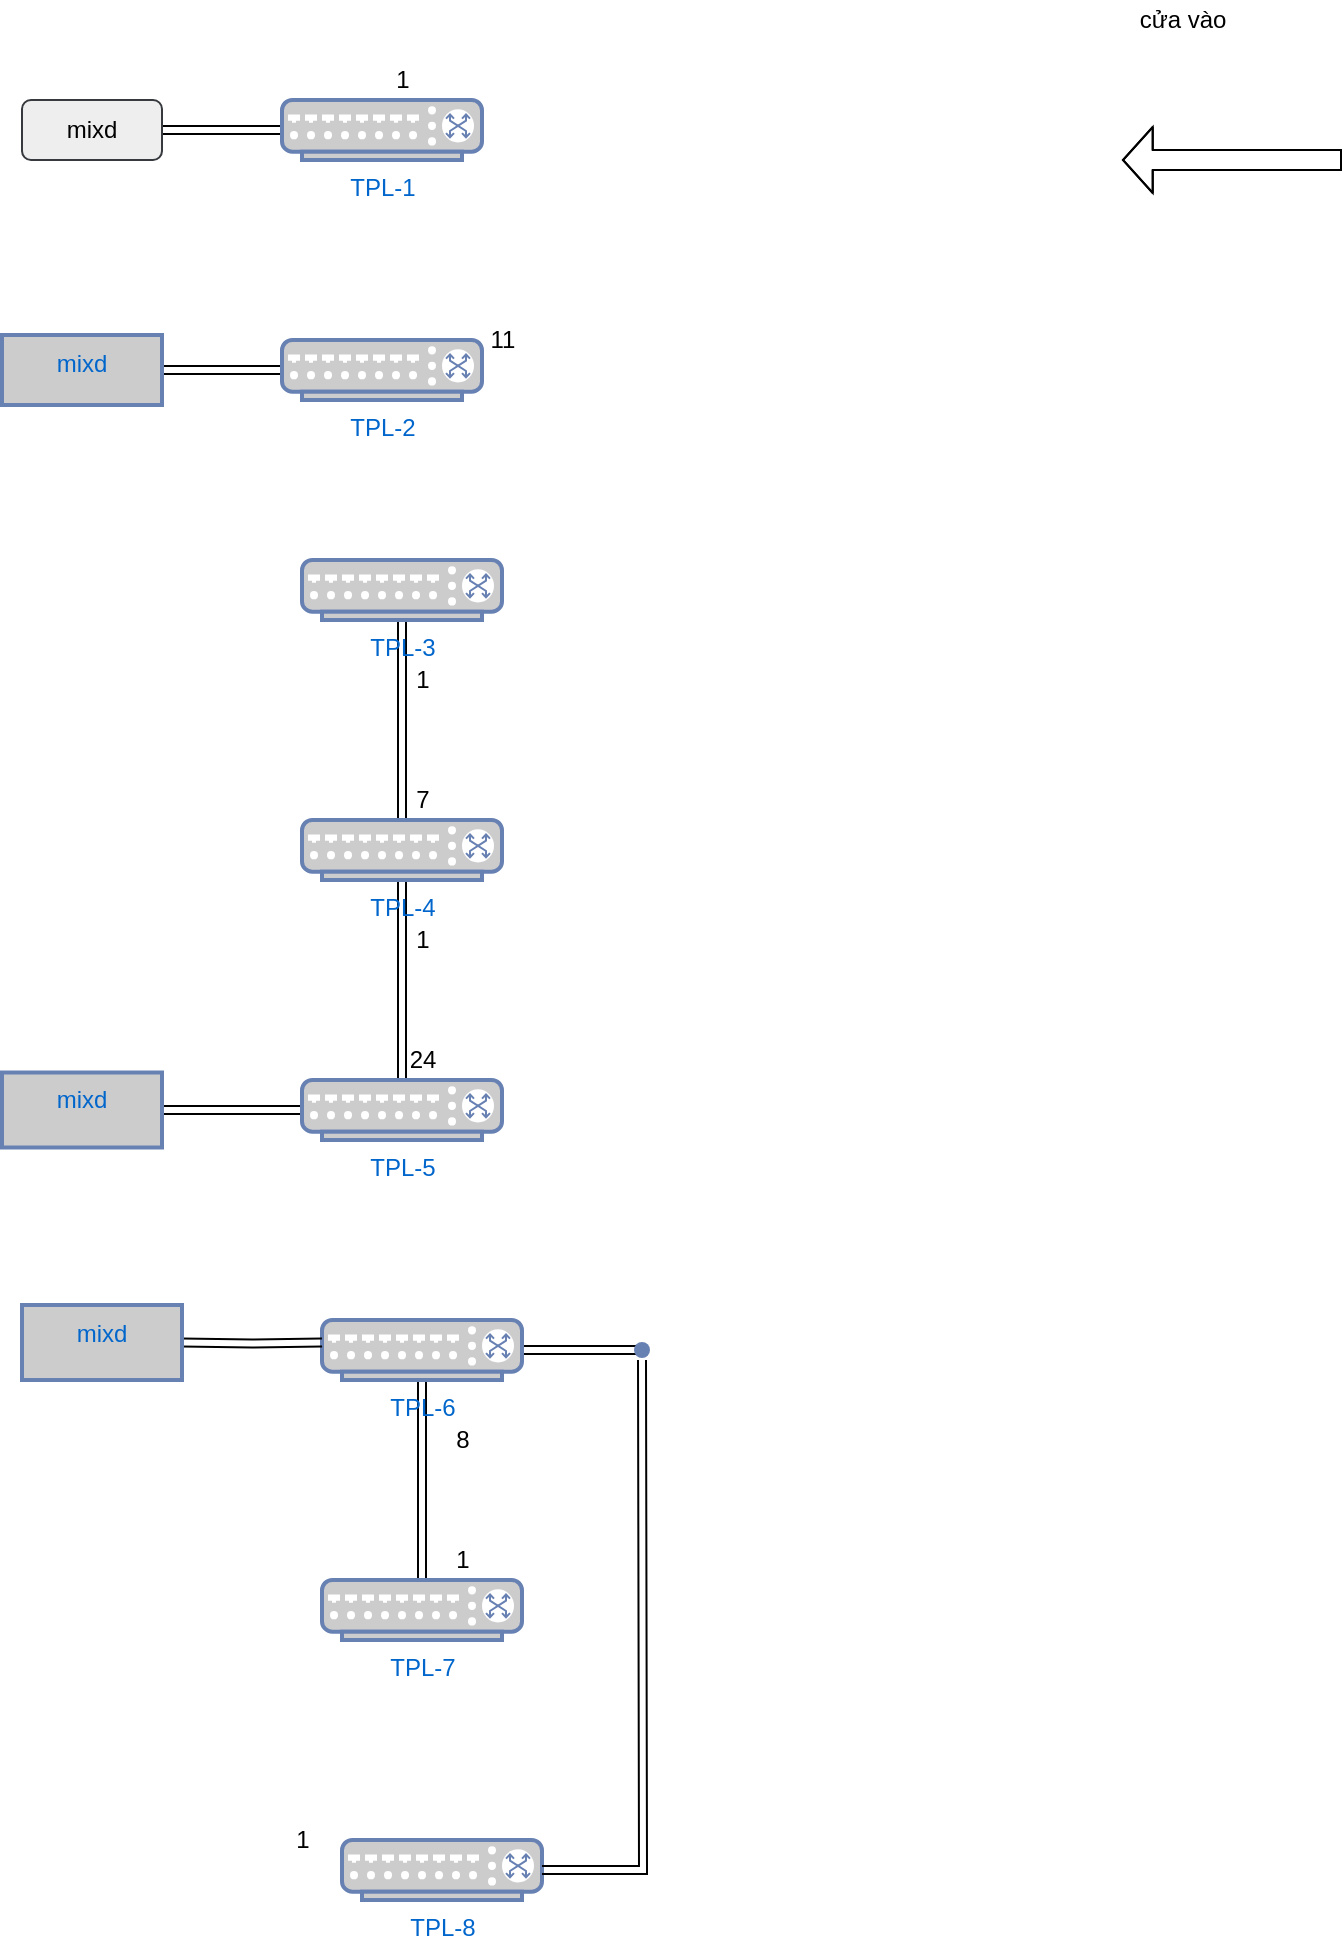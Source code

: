 <mxfile version="17.4.6" type="github">
  <diagram id="H8DLRT5V--WeARVmAtFN" name="Page-1">
    <mxGraphModel dx="2272" dy="754" grid="1" gridSize="10" guides="1" tooltips="1" connect="1" arrows="1" fold="1" page="1" pageScale="1" pageWidth="850" pageHeight="1100" math="0" shadow="0">
      <root>
        <mxCell id="0" />
        <mxCell id="1" parent="0" />
        <mxCell id="3nGKp-kDePq4omz2f8dp-20" value="" style="edgeStyle=orthogonalEdgeStyle;shape=link;rounded=0;orthogonalLoop=1;jettySize=auto;html=1;" edge="1" parent="1" source="3nGKp-kDePq4omz2f8dp-1" target="3nGKp-kDePq4omz2f8dp-4">
          <mxGeometry relative="1" as="geometry" />
        </mxCell>
        <mxCell id="3nGKp-kDePq4omz2f8dp-1" value="TPL-3&lt;br&gt;" style="fontColor=#0066CC;verticalAlign=top;verticalLabelPosition=bottom;labelPosition=center;align=center;html=1;outlineConnect=0;fillColor=#CCCCCC;strokeColor=#6881B3;gradientColor=none;gradientDirection=north;strokeWidth=2;shape=mxgraph.networks.switch;" vertex="1" parent="1">
          <mxGeometry x="70" y="360" width="100" height="30" as="geometry" />
        </mxCell>
        <mxCell id="3nGKp-kDePq4omz2f8dp-2" value="TPL-8" style="fontColor=#0066CC;verticalAlign=top;verticalLabelPosition=bottom;labelPosition=center;align=center;html=1;outlineConnect=0;fillColor=#CCCCCC;strokeColor=#6881B3;gradientColor=none;gradientDirection=north;strokeWidth=2;shape=mxgraph.networks.switch;" vertex="1" parent="1">
          <mxGeometry x="90" y="1000" width="100" height="30" as="geometry" />
        </mxCell>
        <mxCell id="3nGKp-kDePq4omz2f8dp-29" value="" style="edgeStyle=orthogonalEdgeStyle;shape=link;rounded=0;orthogonalLoop=1;jettySize=auto;html=1;" edge="1" parent="1" source="3nGKp-kDePq4omz2f8dp-3" target="3nGKp-kDePq4omz2f8dp-8">
          <mxGeometry relative="1" as="geometry" />
        </mxCell>
        <mxCell id="3nGKp-kDePq4omz2f8dp-3" value="TPL-7" style="fontColor=#0066CC;verticalAlign=top;verticalLabelPosition=bottom;labelPosition=center;align=center;html=1;outlineConnect=0;fillColor=#CCCCCC;strokeColor=#6881B3;gradientColor=none;gradientDirection=north;strokeWidth=2;shape=mxgraph.networks.switch;" vertex="1" parent="1">
          <mxGeometry x="80" y="870" width="100" height="30" as="geometry" />
        </mxCell>
        <mxCell id="3nGKp-kDePq4omz2f8dp-21" value="" style="edgeStyle=orthogonalEdgeStyle;shape=link;rounded=0;orthogonalLoop=1;jettySize=auto;html=1;" edge="1" parent="1" source="3nGKp-kDePq4omz2f8dp-4" target="3nGKp-kDePq4omz2f8dp-6">
          <mxGeometry relative="1" as="geometry" />
        </mxCell>
        <mxCell id="3nGKp-kDePq4omz2f8dp-4" value="TPL-4" style="fontColor=#0066CC;verticalAlign=top;verticalLabelPosition=bottom;labelPosition=center;align=center;html=1;outlineConnect=0;fillColor=#CCCCCC;strokeColor=#6881B3;gradientColor=none;gradientDirection=north;strokeWidth=2;shape=mxgraph.networks.switch;" vertex="1" parent="1">
          <mxGeometry x="70" y="490" width="100" height="30" as="geometry" />
        </mxCell>
        <mxCell id="3nGKp-kDePq4omz2f8dp-18" value="" style="edgeStyle=orthogonalEdgeStyle;shape=link;rounded=0;orthogonalLoop=1;jettySize=auto;html=1;" edge="1" parent="1" source="3nGKp-kDePq4omz2f8dp-5" target="3nGKp-kDePq4omz2f8dp-17">
          <mxGeometry relative="1" as="geometry" />
        </mxCell>
        <mxCell id="3nGKp-kDePq4omz2f8dp-5" value="TPL-2" style="fontColor=#0066CC;verticalAlign=top;verticalLabelPosition=bottom;labelPosition=center;align=center;html=1;outlineConnect=0;fillColor=#CCCCCC;strokeColor=#6881B3;gradientColor=none;gradientDirection=north;strokeWidth=2;shape=mxgraph.networks.switch;" vertex="1" parent="1">
          <mxGeometry x="60" y="250" width="100" height="30" as="geometry" />
        </mxCell>
        <mxCell id="3nGKp-kDePq4omz2f8dp-27" value="" style="edgeStyle=orthogonalEdgeStyle;shape=link;rounded=0;orthogonalLoop=1;jettySize=auto;html=1;" edge="1" parent="1" source="3nGKp-kDePq4omz2f8dp-6" target="3nGKp-kDePq4omz2f8dp-26">
          <mxGeometry relative="1" as="geometry" />
        </mxCell>
        <mxCell id="3nGKp-kDePq4omz2f8dp-6" value="TPL-5" style="fontColor=#0066CC;verticalAlign=top;verticalLabelPosition=bottom;labelPosition=center;align=center;html=1;outlineConnect=0;fillColor=#CCCCCC;strokeColor=#6881B3;gradientColor=none;gradientDirection=north;strokeWidth=2;shape=mxgraph.networks.switch;" vertex="1" parent="1">
          <mxGeometry x="70" y="620" width="100" height="30" as="geometry" />
        </mxCell>
        <mxCell id="3nGKp-kDePq4omz2f8dp-14" style="edgeStyle=orthogonalEdgeStyle;shape=link;rounded=0;orthogonalLoop=1;jettySize=auto;html=1;" edge="1" parent="1" source="3nGKp-kDePq4omz2f8dp-7" target="3nGKp-kDePq4omz2f8dp-15">
          <mxGeometry relative="1" as="geometry">
            <mxPoint x="110" y="60" as="targetPoint" />
          </mxGeometry>
        </mxCell>
        <mxCell id="3nGKp-kDePq4omz2f8dp-7" value="TPL-1" style="fontColor=#0066CC;verticalAlign=top;verticalLabelPosition=bottom;labelPosition=center;align=center;html=1;outlineConnect=0;fillColor=#CCCCCC;strokeColor=#6881B3;gradientColor=none;gradientDirection=north;strokeWidth=2;shape=mxgraph.networks.switch;" vertex="1" parent="1">
          <mxGeometry x="60" y="130" width="100" height="30" as="geometry" />
        </mxCell>
        <mxCell id="3nGKp-kDePq4omz2f8dp-41" value="" style="edgeStyle=none;shape=link;rounded=0;orthogonalLoop=1;jettySize=auto;html=1;" edge="1" parent="1" source="3nGKp-kDePq4omz2f8dp-8" target="3nGKp-kDePq4omz2f8dp-40">
          <mxGeometry relative="1" as="geometry" />
        </mxCell>
        <mxCell id="3nGKp-kDePq4omz2f8dp-8" value="TPL-6" style="fontColor=#0066CC;verticalAlign=top;verticalLabelPosition=bottom;labelPosition=center;align=center;html=1;outlineConnect=0;fillColor=#CCCCCC;strokeColor=#6881B3;gradientColor=none;gradientDirection=north;strokeWidth=2;shape=mxgraph.networks.switch;" vertex="1" parent="1">
          <mxGeometry x="80" y="740" width="100" height="30" as="geometry" />
        </mxCell>
        <mxCell id="3nGKp-kDePq4omz2f8dp-10" value="" style="shape=flexArrow;endArrow=classic;html=1;rounded=0;endWidth=22;endSize=4.62;" edge="1" parent="1">
          <mxGeometry width="50" height="50" relative="1" as="geometry">
            <mxPoint x="590" y="160" as="sourcePoint" />
            <mxPoint x="480" y="160" as="targetPoint" />
            <Array as="points">
              <mxPoint x="540" y="160" />
            </Array>
          </mxGeometry>
        </mxCell>
        <mxCell id="3nGKp-kDePq4omz2f8dp-11" value="cửa vào" style="text;html=1;align=center;verticalAlign=middle;resizable=0;points=[];autosize=1;strokeColor=none;fillColor=none;" vertex="1" parent="1">
          <mxGeometry x="480" y="80" width="60" height="20" as="geometry" />
        </mxCell>
        <mxCell id="3nGKp-kDePq4omz2f8dp-15" value="mixd" style="rounded=1;whiteSpace=wrap;html=1;fillColor=#eeeeee;strokeColor=#36393d;" vertex="1" parent="1">
          <mxGeometry x="-70" y="130" width="70" height="30" as="geometry" />
        </mxCell>
        <mxCell id="3nGKp-kDePq4omz2f8dp-16" value="1" style="text;html=1;align=center;verticalAlign=middle;resizable=0;points=[];autosize=1;strokeColor=none;fillColor=none;" vertex="1" parent="1">
          <mxGeometry x="110" y="110" width="20" height="20" as="geometry" />
        </mxCell>
        <mxCell id="3nGKp-kDePq4omz2f8dp-17" value="mixd" style="whiteSpace=wrap;html=1;verticalAlign=top;fillColor=#CCCCCC;strokeColor=#6881B3;fontColor=#0066CC;gradientColor=none;gradientDirection=north;strokeWidth=2;" vertex="1" parent="1">
          <mxGeometry x="-80" y="247.5" width="80" height="35" as="geometry" />
        </mxCell>
        <mxCell id="3nGKp-kDePq4omz2f8dp-19" value="11" style="text;html=1;align=center;verticalAlign=middle;resizable=0;points=[];autosize=1;strokeColor=none;fillColor=none;" vertex="1" parent="1">
          <mxGeometry x="155" y="240" width="30" height="20" as="geometry" />
        </mxCell>
        <mxCell id="3nGKp-kDePq4omz2f8dp-22" value="1" style="text;html=1;align=center;verticalAlign=middle;resizable=0;points=[];autosize=1;strokeColor=none;fillColor=none;" vertex="1" parent="1">
          <mxGeometry x="120" y="410" width="20" height="20" as="geometry" />
        </mxCell>
        <mxCell id="3nGKp-kDePq4omz2f8dp-23" value="7" style="text;html=1;align=center;verticalAlign=middle;resizable=0;points=[];autosize=1;strokeColor=none;fillColor=none;" vertex="1" parent="1">
          <mxGeometry x="120" y="470" width="20" height="20" as="geometry" />
        </mxCell>
        <mxCell id="3nGKp-kDePq4omz2f8dp-24" value="1" style="text;html=1;align=center;verticalAlign=middle;resizable=0;points=[];autosize=1;strokeColor=none;fillColor=none;" vertex="1" parent="1">
          <mxGeometry x="120" y="540" width="20" height="20" as="geometry" />
        </mxCell>
        <mxCell id="3nGKp-kDePq4omz2f8dp-25" value="24" style="text;html=1;align=center;verticalAlign=middle;resizable=0;points=[];autosize=1;strokeColor=none;fillColor=none;" vertex="1" parent="1">
          <mxGeometry x="115" y="600" width="30" height="20" as="geometry" />
        </mxCell>
        <mxCell id="3nGKp-kDePq4omz2f8dp-26" value="mixd" style="whiteSpace=wrap;html=1;verticalAlign=top;fillColor=#CCCCCC;strokeColor=#6881B3;fontColor=#0066CC;gradientColor=none;gradientDirection=north;strokeWidth=2;" vertex="1" parent="1">
          <mxGeometry x="-80" y="616.25" width="80" height="37.5" as="geometry" />
        </mxCell>
        <mxCell id="3nGKp-kDePq4omz2f8dp-35" value="" style="edgeStyle=orthogonalEdgeStyle;shape=link;rounded=0;orthogonalLoop=1;jettySize=auto;html=1;endArrow=none;" edge="1" parent="1" source="3nGKp-kDePq4omz2f8dp-2">
          <mxGeometry relative="1" as="geometry">
            <mxPoint x="240" y="760" as="targetPoint" />
            <mxPoint x="90" y="1015" as="sourcePoint" />
          </mxGeometry>
        </mxCell>
        <mxCell id="3nGKp-kDePq4omz2f8dp-37" value="8" style="text;html=1;align=center;verticalAlign=middle;resizable=0;points=[];autosize=1;strokeColor=none;fillColor=none;" vertex="1" parent="1">
          <mxGeometry x="140" y="790" width="20" height="20" as="geometry" />
        </mxCell>
        <mxCell id="3nGKp-kDePq4omz2f8dp-38" value="1" style="text;html=1;align=center;verticalAlign=middle;resizable=0;points=[];autosize=1;strokeColor=none;fillColor=none;" vertex="1" parent="1">
          <mxGeometry x="140" y="850" width="20" height="20" as="geometry" />
        </mxCell>
        <mxCell id="3nGKp-kDePq4omz2f8dp-39" value="1" style="text;html=1;align=center;verticalAlign=middle;resizable=0;points=[];autosize=1;strokeColor=none;fillColor=none;" vertex="1" parent="1">
          <mxGeometry x="60" y="990" width="20" height="20" as="geometry" />
        </mxCell>
        <mxCell id="3nGKp-kDePq4omz2f8dp-40" value="" style="shape=waypoint;sketch=0;size=6;pointerEvents=1;points=[];fillColor=#CCCCCC;resizable=0;rotatable=0;perimeter=centerPerimeter;snapToPoint=1;verticalAlign=top;strokeColor=#6881B3;fontColor=#0066CC;gradientColor=none;gradientDirection=north;strokeWidth=2;" vertex="1" parent="1">
          <mxGeometry x="220" y="735" width="40" height="40" as="geometry" />
        </mxCell>
        <mxCell id="3nGKp-kDePq4omz2f8dp-42" value="" style="edgeStyle=orthogonalEdgeStyle;shape=link;rounded=0;orthogonalLoop=1;jettySize=auto;html=1;" edge="1" parent="1" target="3nGKp-kDePq4omz2f8dp-43">
          <mxGeometry relative="1" as="geometry">
            <mxPoint x="80" y="751.25" as="sourcePoint" />
          </mxGeometry>
        </mxCell>
        <mxCell id="3nGKp-kDePq4omz2f8dp-43" value="mixd" style="whiteSpace=wrap;html=1;verticalAlign=top;fillColor=#CCCCCC;strokeColor=#6881B3;fontColor=#0066CC;gradientColor=none;gradientDirection=north;strokeWidth=2;" vertex="1" parent="1">
          <mxGeometry x="-70" y="732.5" width="80" height="37.5" as="geometry" />
        </mxCell>
      </root>
    </mxGraphModel>
  </diagram>
</mxfile>
